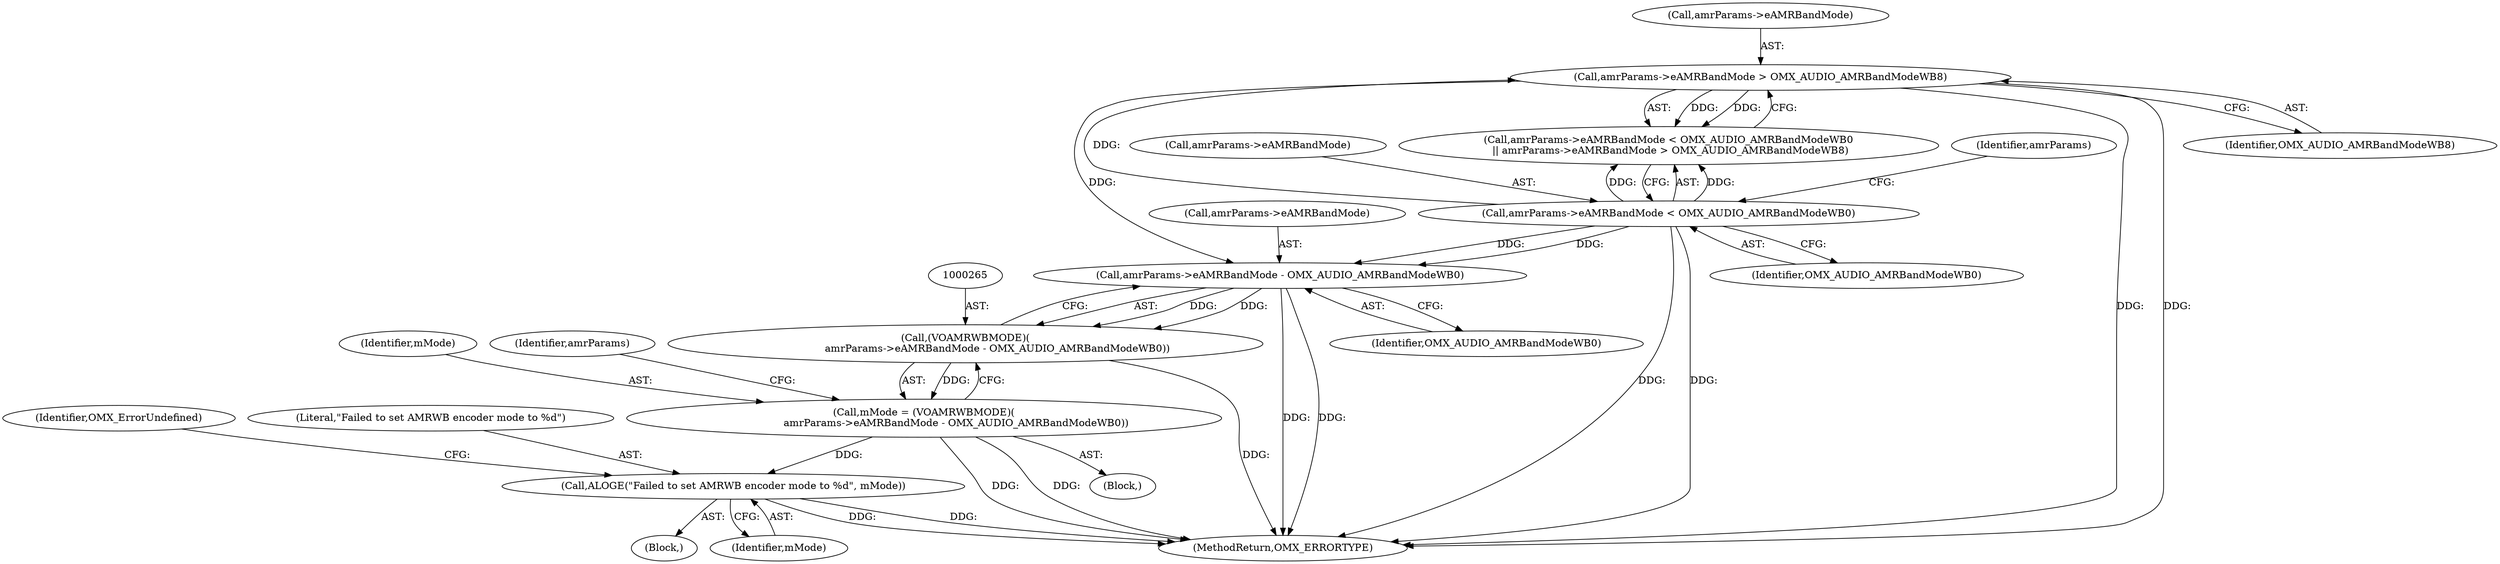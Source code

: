 digraph "0_Android_295c883fe3105b19bcd0f9e07d54c6b589fc5bff_11@pointer" {
"1000266" [label="(Call,amrParams->eAMRBandMode - OMX_AUDIO_AMRBandModeWB0)"];
"1000249" [label="(Call,amrParams->eAMRBandMode > OMX_AUDIO_AMRBandModeWB8)"];
"1000244" [label="(Call,amrParams->eAMRBandMode < OMX_AUDIO_AMRBandModeWB0)"];
"1000264" [label="(Call,(VOAMRWBMODE)(\n                    amrParams->eAMRBandMode - OMX_AUDIO_AMRBandModeWB0))"];
"1000262" [label="(Call,mMode = (VOAMRWBMODE)(\n                    amrParams->eAMRBandMode - OMX_AUDIO_AMRBandModeWB0))"];
"1000290" [label="(Call,ALOGE(\"Failed to set AMRWB encoder mode to %d\", mMode))"];
"1000250" [label="(Call,amrParams->eAMRBandMode)"];
"1000289" [label="(Block,)"];
"1000201" [label="(Block,)"];
"1000253" [label="(Identifier,OMX_AUDIO_AMRBandModeWB8)"];
"1000273" [label="(Identifier,amrParams)"];
"1000291" [label="(Literal,\"Failed to set AMRWB encoder mode to %d\")"];
"1000294" [label="(Identifier,OMX_ErrorUndefined)"];
"1000243" [label="(Call,amrParams->eAMRBandMode < OMX_AUDIO_AMRBandModeWB0\n || amrParams->eAMRBandMode > OMX_AUDIO_AMRBandModeWB8)"];
"1000292" [label="(Identifier,mMode)"];
"1000266" [label="(Call,amrParams->eAMRBandMode - OMX_AUDIO_AMRBandModeWB0)"];
"1000270" [label="(Identifier,OMX_AUDIO_AMRBandModeWB0)"];
"1000262" [label="(Call,mMode = (VOAMRWBMODE)(\n                    amrParams->eAMRBandMode - OMX_AUDIO_AMRBandModeWB0))"];
"1000264" [label="(Call,(VOAMRWBMODE)(\n                    amrParams->eAMRBandMode - OMX_AUDIO_AMRBandModeWB0))"];
"1000245" [label="(Call,amrParams->eAMRBandMode)"];
"1000249" [label="(Call,amrParams->eAMRBandMode > OMX_AUDIO_AMRBandModeWB8)"];
"1000267" [label="(Call,amrParams->eAMRBandMode)"];
"1000345" [label="(MethodReturn,OMX_ERRORTYPE)"];
"1000263" [label="(Identifier,mMode)"];
"1000244" [label="(Call,amrParams->eAMRBandMode < OMX_AUDIO_AMRBandModeWB0)"];
"1000251" [label="(Identifier,amrParams)"];
"1000290" [label="(Call,ALOGE(\"Failed to set AMRWB encoder mode to %d\", mMode))"];
"1000248" [label="(Identifier,OMX_AUDIO_AMRBandModeWB0)"];
"1000266" -> "1000264"  [label="AST: "];
"1000266" -> "1000270"  [label="CFG: "];
"1000267" -> "1000266"  [label="AST: "];
"1000270" -> "1000266"  [label="AST: "];
"1000264" -> "1000266"  [label="CFG: "];
"1000266" -> "1000345"  [label="DDG: "];
"1000266" -> "1000345"  [label="DDG: "];
"1000266" -> "1000264"  [label="DDG: "];
"1000266" -> "1000264"  [label="DDG: "];
"1000249" -> "1000266"  [label="DDG: "];
"1000244" -> "1000266"  [label="DDG: "];
"1000244" -> "1000266"  [label="DDG: "];
"1000249" -> "1000243"  [label="AST: "];
"1000249" -> "1000253"  [label="CFG: "];
"1000250" -> "1000249"  [label="AST: "];
"1000253" -> "1000249"  [label="AST: "];
"1000243" -> "1000249"  [label="CFG: "];
"1000249" -> "1000345"  [label="DDG: "];
"1000249" -> "1000345"  [label="DDG: "];
"1000249" -> "1000243"  [label="DDG: "];
"1000249" -> "1000243"  [label="DDG: "];
"1000244" -> "1000249"  [label="DDG: "];
"1000244" -> "1000243"  [label="AST: "];
"1000244" -> "1000248"  [label="CFG: "];
"1000245" -> "1000244"  [label="AST: "];
"1000248" -> "1000244"  [label="AST: "];
"1000251" -> "1000244"  [label="CFG: "];
"1000243" -> "1000244"  [label="CFG: "];
"1000244" -> "1000345"  [label="DDG: "];
"1000244" -> "1000345"  [label="DDG: "];
"1000244" -> "1000243"  [label="DDG: "];
"1000244" -> "1000243"  [label="DDG: "];
"1000264" -> "1000262"  [label="AST: "];
"1000265" -> "1000264"  [label="AST: "];
"1000262" -> "1000264"  [label="CFG: "];
"1000264" -> "1000345"  [label="DDG: "];
"1000264" -> "1000262"  [label="DDG: "];
"1000262" -> "1000201"  [label="AST: "];
"1000263" -> "1000262"  [label="AST: "];
"1000273" -> "1000262"  [label="CFG: "];
"1000262" -> "1000345"  [label="DDG: "];
"1000262" -> "1000345"  [label="DDG: "];
"1000262" -> "1000290"  [label="DDG: "];
"1000290" -> "1000289"  [label="AST: "];
"1000290" -> "1000292"  [label="CFG: "];
"1000291" -> "1000290"  [label="AST: "];
"1000292" -> "1000290"  [label="AST: "];
"1000294" -> "1000290"  [label="CFG: "];
"1000290" -> "1000345"  [label="DDG: "];
"1000290" -> "1000345"  [label="DDG: "];
}
